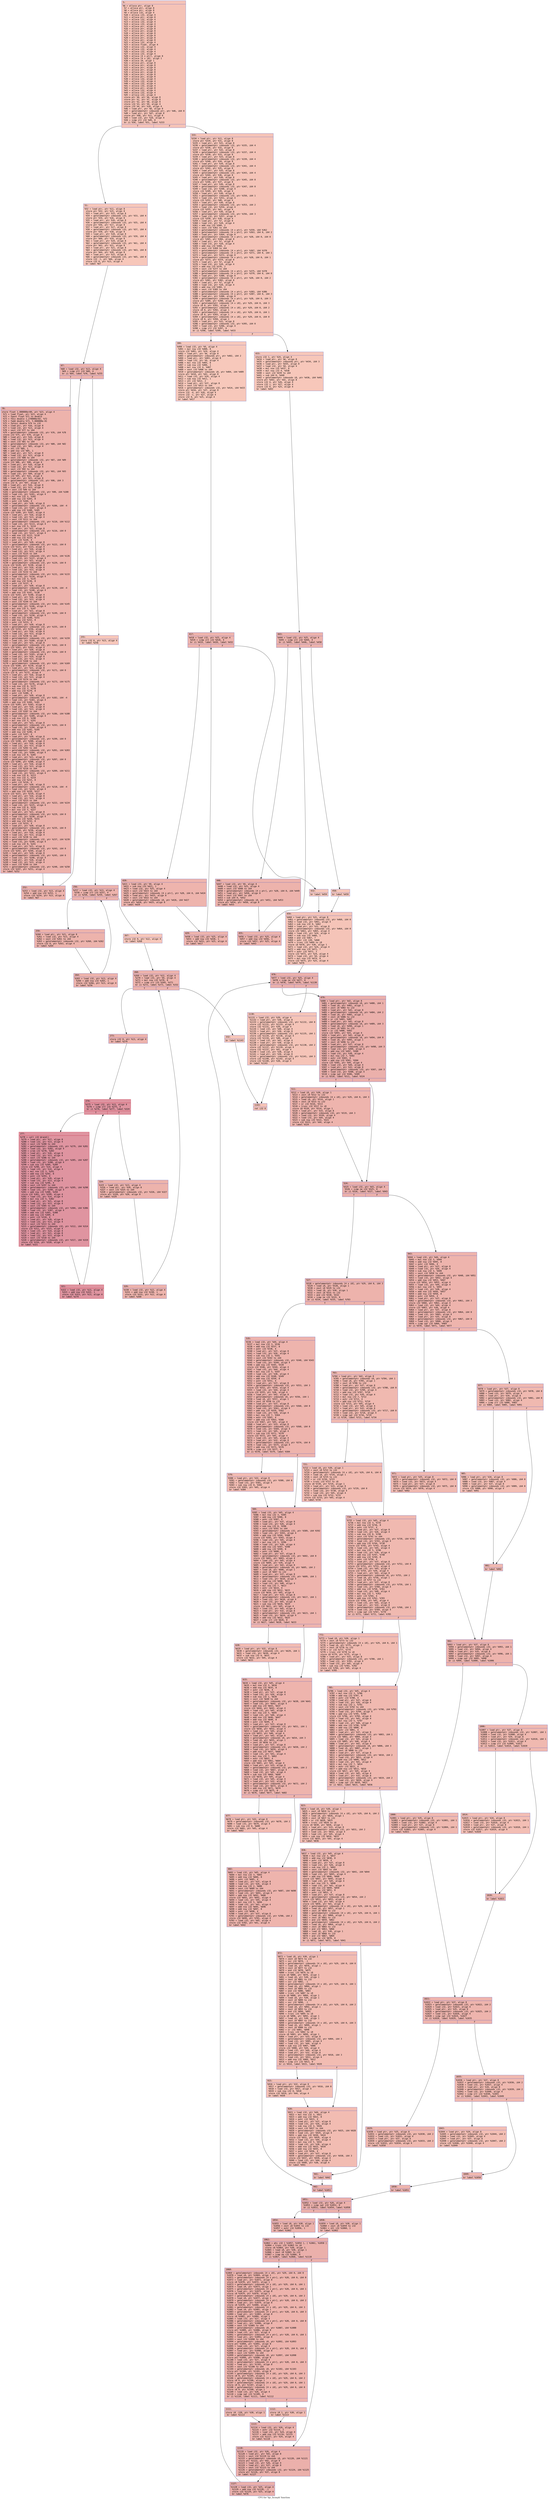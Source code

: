 digraph "CFG for 'bjc_fscmyk' function" {
	label="CFG for 'bjc_fscmyk' function";

	Node0x600001510730 [shape=record,color="#3d50c3ff", style=filled, fillcolor="#e8765c70" fontname="Courier",label="{5:\l|  %6 = alloca ptr, align 8\l  %7 = alloca ptr, align 8\l  %8 = alloca ptr, align 8\l  %9 = alloca i32, align 4\l  %10 = alloca i32, align 4\l  %11 = alloca ptr, align 8\l  %12 = alloca i32, align 4\l  %13 = alloca i32, align 4\l  %14 = alloca i32, align 4\l  %15 = alloca ptr, align 8\l  %16 = alloca ptr, align 8\l  %17 = alloca ptr, align 8\l  %18 = alloca ptr, align 8\l  %19 = alloca ptr, align 8\l  %20 = alloca ptr, align 8\l  %21 = alloca ptr, align 8\l  %22 = alloca i32, align 4\l  %23 = alloca float, align 4\l  %24 = alloca i32, align 4\l  %25 = alloca i32, align 4\l  %26 = alloca i32, align 4\l  %27 = alloca i32, align 4\l  %28 = alloca [4 x ptr], align 8\l  %29 = alloca [4 x i8], align 1\l  %30 = alloca i8, align 1\l  %31 = alloca ptr, align 8\l  %32 = alloca ptr, align 8\l  %33 = alloca ptr, align 8\l  %34 = alloca ptr, align 8\l  %35 = alloca ptr, align 8\l  %36 = alloca ptr, align 8\l  %37 = alloca ptr, align 8\l  %38 = alloca i32, align 4\l  %39 = alloca i32, align 4\l  %40 = alloca i32, align 4\l  %41 = alloca i32, align 4\l  %42 = alloca ptr, align 8\l  %43 = alloca i32, align 4\l  %44 = alloca i32, align 4\l  %45 = alloca i32, align 4\l  store ptr %0, ptr %6, align 8\l  store ptr %1, ptr %7, align 8\l  store ptr %2, ptr %8, align 8\l  store i32 %3, ptr %9, align 4\l  store i32 %4, ptr %10, align 4\l  %46 = load ptr, ptr %8, align 8\l  %47 = getelementptr inbounds ptr, ptr %46, i64 0\l  %48 = load ptr, ptr %47, align 8\l  store ptr %48, ptr %11, align 8\l  %49 = load i32, ptr %10, align 4\l  %50 = icmp slt i32 %49, 0\l  br i1 %50, label %51, label %333\l|{<s0>T|<s1>F}}"];
	Node0x600001510730:s0 -> Node0x600001510780[tooltip="5 -> 51\nProbability 37.50%" ];
	Node0x600001510730:s1 -> Node0x600001510cd0[tooltip="5 -> 333\nProbability 62.50%" ];
	Node0x600001510780 [shape=record,color="#3d50c3ff", style=filled, fillcolor="#ec7f6370" fontname="Courier",label="{51:\l|  %52 = load ptr, ptr %11, align 8\l  store ptr %52, ptr %15, align 8\l  %53 = load ptr, ptr %15, align 8\l  %54 = getelementptr inbounds i32, ptr %53, i64 4\l  store ptr %54, ptr %16, align 8\l  %55 = load ptr, ptr %16, align 8\l  %56 = getelementptr inbounds i32, ptr %55, i64 4\l  store ptr %56, ptr %17, align 8\l  %57 = load ptr, ptr %17, align 8\l  %58 = getelementptr inbounds i32, ptr %57, i64 4\l  store ptr %58, ptr %18, align 8\l  %59 = load ptr, ptr %18, align 8\l  %60 = getelementptr inbounds i32, ptr %59, i64 4\l  store ptr %60, ptr %19, align 8\l  %61 = load ptr, ptr %19, align 8\l  %62 = getelementptr inbounds i32, ptr %61, i64 4\l  store ptr %62, ptr %21, align 8\l  %63 = load ptr, ptr %21, align 8\l  %64 = getelementptr inbounds i32, ptr %63, i64 8\l  store ptr %64, ptr %20, align 8\l  %65 = load ptr, ptr %15, align 8\l  %66 = getelementptr inbounds i32, ptr %65, i64 0\l  store i32 -1, ptr %66, align 4\l  store i32 0, ptr %13, align 4\l  br label %67\l}"];
	Node0x600001510780 -> Node0x6000015107d0[tooltip="51 -> 67\nProbability 100.00%" ];
	Node0x6000015107d0 [shape=record,color="#3d50c3ff", style=filled, fillcolor="#d6524470" fontname="Courier",label="{67:\l|  %68 = load i32, ptr %13, align 4\l  %69 = icmp slt i32 %68, 4\l  br i1 %69, label %70, label %255\l|{<s0>T|<s1>F}}"];
	Node0x6000015107d0:s0 -> Node0x600001510820[tooltip="67 -> 70\nProbability 96.88%" ];
	Node0x6000015107d0:s1 -> Node0x6000015108c0[tooltip="67 -> 255\nProbability 3.12%" ];
	Node0x600001510820 [shape=record,color="#3d50c3ff", style=filled, fillcolor="#d6524470" fontname="Courier",label="{70:\l|  store float 1.000000e+00, ptr %23, align 4\l  %71 = load float, ptr %23, align 4\l  %72 = fpext float %71 to double\l  %73 = fdiv double 1.270000e+02, %72\l  %74 = fadd double %73, 5.000000e-01\l  %75 = fptosi double %74 to i32\l  %76 = load ptr, ptr %16, align 8\l  %77 = load i32, ptr %13, align 4\l  %78 = sext i32 %77 to i64\l  %79 = getelementptr inbounds i32, ptr %76, i64 %78\l  store i32 %75, ptr %79, align 4\l  %80 = load ptr, ptr %16, align 8\l  %81 = load i32, ptr %13, align 4\l  %82 = sext i32 %81 to i64\l  %83 = getelementptr inbounds i32, ptr %80, i64 %82\l  %84 = load i32, ptr %83, align 4\l  %85 = shl i32 %84, 1\l  %86 = add nsw i32 %85, 1\l  %87 = load ptr, ptr %17, align 8\l  %88 = load i32, ptr %13, align 4\l  %89 = sext i32 %88 to i64\l  %90 = getelementptr inbounds i32, ptr %87, i64 %89\l  store i32 %86, ptr %90, align 4\l  %91 = load ptr, ptr %16, align 8\l  %92 = load i32, ptr %13, align 4\l  %93 = sext i32 %92 to i64\l  %94 = getelementptr inbounds i32, ptr %91, i64 %93\l  %95 = load i32, ptr %94, align 4\l  store i32 %95, ptr %22, align 4\l  %96 = load ptr, ptr %21, align 8\l  %97 = getelementptr inbounds i32, ptr %96, i64 3\l  store i32 0, ptr %97, align 4\l  %98 = load ptr, ptr %16, align 8\l  %99 = load i32, ptr %13, align 4\l  %100 = sext i32 %99 to i64\l  %101 = getelementptr inbounds i32, ptr %98, i64 %100\l  %102 = load i32, ptr %101, align 4\l  %103 = mul nsw i32 3, %102\l  %104 = add nsw i32 %103, 8\l  %105 = ashr i32 %104, 4\l  %106 = load ptr, ptr %20, align 8\l  %107 = getelementptr inbounds i32, ptr %106, i64 -4\l  %108 = load i32, ptr %107, align 4\l  %109 = add nsw i32 %108, %105\l  store i32 %109, ptr %107, align 4\l  %110 = load ptr, ptr %16, align 8\l  %111 = load i32, ptr %13, align 4\l  %112 = sext i32 %111 to i64\l  %113 = getelementptr inbounds i32, ptr %110, i64 %112\l  %114 = load i32, ptr %113, align 4\l  %115 = mul nsw i32 5, %114\l  %116 = load ptr, ptr %21, align 8\l  %117 = getelementptr inbounds i32, ptr %116, i64 0\l  %118 = load i32, ptr %117, align 4\l  %119 = add nsw i32 %115, %118\l  %120 = add nsw i32 %119, 8\l  %121 = ashr i32 %120, 4\l  %122 = load ptr, ptr %20, align 8\l  %123 = getelementptr inbounds i32, ptr %122, i64 0\l  store i32 %121, ptr %123, align 4\l  %124 = load ptr, ptr %16, align 8\l  %125 = load i32, ptr %13, align 4\l  %126 = sext i32 %125 to i64\l  %127 = getelementptr inbounds i32, ptr %124, i64 %126\l  %128 = load i32, ptr %127, align 4\l  %129 = load ptr, ptr %21, align 8\l  %130 = getelementptr inbounds i32, ptr %129, i64 0\l  store i32 %128, ptr %130, align 4\l  %131 = load ptr, ptr %16, align 8\l  %132 = load i32, ptr %13, align 4\l  %133 = sext i32 %132 to i64\l  %134 = getelementptr inbounds i32, ptr %131, i64 %133\l  %135 = load i32, ptr %134, align 4\l  %136 = mul nsw i32 3, %135\l  %137 = add nsw i32 %136, 8\l  %138 = ashr i32 %137, 4\l  %139 = load ptr, ptr %20, align 8\l  %140 = getelementptr inbounds i32, ptr %139, i64 -4\l  %141 = load i32, ptr %140, align 4\l  %142 = add nsw i32 %141, %138\l  store i32 %142, ptr %140, align 4\l  %143 = load ptr, ptr %16, align 8\l  %144 = load i32, ptr %13, align 4\l  %145 = sext i32 %144 to i64\l  %146 = getelementptr inbounds i32, ptr %143, i64 %145\l  %147 = load i32, ptr %146, align 4\l  %148 = mul nsw i32 5, %147\l  %149 = load ptr, ptr %21, align 8\l  %150 = getelementptr inbounds i32, ptr %149, i64 0\l  %151 = load i32, ptr %150, align 4\l  %152 = add nsw i32 %148, %151\l  %153 = add nsw i32 %152, 8\l  %154 = ashr i32 %153, 4\l  %155 = load ptr, ptr %20, align 8\l  %156 = getelementptr inbounds i32, ptr %155, i64 0\l  store i32 %154, ptr %156, align 4\l  %157 = load ptr, ptr %16, align 8\l  %158 = load i32, ptr %13, align 4\l  %159 = sext i32 %158 to i64\l  %160 = getelementptr inbounds i32, ptr %157, i64 %159\l  %161 = load i32, ptr %160, align 4\l  %162 = load ptr, ptr %21, align 8\l  %163 = getelementptr inbounds i32, ptr %162, i64 0\l  store i32 %161, ptr %163, align 4\l  %164 = load ptr, ptr %20, align 8\l  %165 = getelementptr inbounds i32, ptr %164, i64 0\l  %166 = load i32, ptr %165, align 4\l  %167 = load ptr, ptr %19, align 8\l  %168 = load i32, ptr %13, align 4\l  %169 = sext i32 %168 to i64\l  %170 = getelementptr inbounds i32, ptr %167, i64 %169\l  store i32 %166, ptr %170, align 4\l  %171 = load ptr, ptr %21, align 8\l  %172 = getelementptr inbounds i32, ptr %171, i64 0\l  store i32 0, ptr %172, align 4\l  %173 = load ptr, ptr %16, align 8\l  %174 = load i32, ptr %13, align 4\l  %175 = sext i32 %174 to i64\l  %176 = getelementptr inbounds i32, ptr %173, i64 %175\l  %177 = load i32, ptr %176, align 4\l  %178 = sub nsw i32 0, %177\l  %179 = mul nsw i32 3, %178\l  %180 = add nsw i32 %179, 8\l  %181 = ashr i32 %180, 4\l  %182 = load ptr, ptr %20, align 8\l  %183 = getelementptr inbounds i32, ptr %182, i64 -4\l  %184 = load i32, ptr %183, align 4\l  %185 = add nsw i32 %184, %181\l  store i32 %185, ptr %183, align 4\l  %186 = load ptr, ptr %16, align 8\l  %187 = load i32, ptr %13, align 4\l  %188 = sext i32 %187 to i64\l  %189 = getelementptr inbounds i32, ptr %186, i64 %188\l  %190 = load i32, ptr %189, align 4\l  %191 = sub nsw i32 0, %190\l  %192 = mul nsw i32 5, %191\l  %193 = load ptr, ptr %21, align 8\l  %194 = getelementptr inbounds i32, ptr %193, i64 0\l  %195 = load i32, ptr %194, align 4\l  %196 = add nsw i32 %192, %195\l  %197 = add nsw i32 %196, 8\l  %198 = ashr i32 %197, 4\l  %199 = load ptr, ptr %20, align 8\l  %200 = getelementptr inbounds i32, ptr %199, i64 0\l  store i32 %198, ptr %200, align 4\l  %201 = load ptr, ptr %16, align 8\l  %202 = load i32, ptr %13, align 4\l  %203 = sext i32 %202 to i64\l  %204 = getelementptr inbounds i32, ptr %201, i64 %203\l  %205 = load i32, ptr %204, align 4\l  %206 = sub nsw i32 0, %205\l  %207 = load ptr, ptr %21, align 8\l  %208 = getelementptr inbounds i32, ptr %207, i64 0\l  store i32 %206, ptr %208, align 4\l  %209 = load ptr, ptr %16, align 8\l  %210 = load i32, ptr %13, align 4\l  %211 = sext i32 %210 to i64\l  %212 = getelementptr inbounds i32, ptr %209, i64 %211\l  %213 = load i32, ptr %212, align 4\l  %214 = sub nsw i32 0, %213\l  %215 = mul nsw i32 3, %214\l  %216 = add nsw i32 %215, 8\l  %217 = ashr i32 %216, 4\l  %218 = load ptr, ptr %20, align 8\l  %219 = getelementptr inbounds i32, ptr %218, i64 -4\l  %220 = load i32, ptr %219, align 4\l  %221 = add nsw i32 %220, %217\l  store i32 %221, ptr %219, align 4\l  %222 = load ptr, ptr %16, align 8\l  %223 = load i32, ptr %13, align 4\l  %224 = sext i32 %223 to i64\l  %225 = getelementptr inbounds i32, ptr %222, i64 %224\l  %226 = load i32, ptr %225, align 4\l  %227 = sub nsw i32 0, %226\l  %228 = mul nsw i32 5, %227\l  %229 = load ptr, ptr %21, align 8\l  %230 = getelementptr inbounds i32, ptr %229, i64 0\l  %231 = load i32, ptr %230, align 4\l  %232 = add nsw i32 %228, %231\l  %233 = add nsw i32 %232, 8\l  %234 = ashr i32 %233, 4\l  %235 = load ptr, ptr %20, align 8\l  %236 = getelementptr inbounds i32, ptr %235, i64 0\l  store i32 %234, ptr %236, align 4\l  %237 = load ptr, ptr %16, align 8\l  %238 = load i32, ptr %13, align 4\l  %239 = sext i32 %238 to i64\l  %240 = getelementptr inbounds i32, ptr %237, i64 %239\l  %241 = load i32, ptr %240, align 4\l  %242 = sub nsw i32 0, %241\l  %243 = load ptr, ptr %21, align 8\l  %244 = getelementptr inbounds i32, ptr %243, i64 0\l  store i32 %242, ptr %244, align 4\l  %245 = load ptr, ptr %20, align 8\l  %246 = getelementptr inbounds i32, ptr %245, i64 0\l  %247 = load i32, ptr %246, align 4\l  %248 = load ptr, ptr %18, align 8\l  %249 = load i32, ptr %13, align 4\l  %250 = sext i32 %249 to i64\l  %251 = getelementptr inbounds i32, ptr %248, i64 %250\l  store i32 %247, ptr %251, align 4\l  br label %252\l}"];
	Node0x600001510820 -> Node0x600001510870[tooltip="70 -> 252\nProbability 100.00%" ];
	Node0x600001510870 [shape=record,color="#3d50c3ff", style=filled, fillcolor="#d6524470" fontname="Courier",label="{252:\l|  %253 = load i32, ptr %13, align 4\l  %254 = add nsw i32 %253, 1\l  store i32 %254, ptr %13, align 4\l  br label %67\l}"];
	Node0x600001510870 -> Node0x6000015107d0[tooltip="252 -> 67\nProbability 100.00%" ];
	Node0x6000015108c0 [shape=record,color="#3d50c3ff", style=filled, fillcolor="#ec7f6370" fontname="Courier",label="{255:\l|  store i32 0, ptr %13, align 4\l  br label %256\l}"];
	Node0x6000015108c0 -> Node0x600001510910[tooltip="255 -> 256\nProbability 100.00%" ];
	Node0x600001510910 [shape=record,color="#3d50c3ff", style=filled, fillcolor="#d6524470" fontname="Courier",label="{256:\l|  %257 = load i32, ptr %13, align 4\l  %258 = icmp slt i32 %257, 4\l  br i1 %258, label %259, label %267\l|{<s0>T|<s1>F}}"];
	Node0x600001510910:s0 -> Node0x600001510960[tooltip="256 -> 259\nProbability 96.88%" ];
	Node0x600001510910:s1 -> Node0x600001510a00[tooltip="256 -> 267\nProbability 3.12%" ];
	Node0x600001510960 [shape=record,color="#3d50c3ff", style=filled, fillcolor="#d6524470" fontname="Courier",label="{259:\l|  %260 = load ptr, ptr %21, align 8\l  %261 = load i32, ptr %13, align 4\l  %262 = sext i32 %261 to i64\l  %263 = getelementptr inbounds i32, ptr %260, i64 %262\l  store i32 0, ptr %263, align 4\l  br label %264\l}"];
	Node0x600001510960 -> Node0x6000015109b0[tooltip="259 -> 264\nProbability 100.00%" ];
	Node0x6000015109b0 [shape=record,color="#3d50c3ff", style=filled, fillcolor="#d6524470" fontname="Courier",label="{264:\l|  %265 = load i32, ptr %13, align 4\l  %266 = add nsw i32 %265, 1\l  store i32 %266, ptr %13, align 4\l  br label %256\l}"];
	Node0x6000015109b0 -> Node0x600001510910[tooltip="264 -> 256\nProbability 100.00%" ];
	Node0x600001510a00 [shape=record,color="#3d50c3ff", style=filled, fillcolor="#ec7f6370" fontname="Courier",label="{267:\l|  store i32 0, ptr %12, align 4\l  br label %268\l}"];
	Node0x600001510a00 -> Node0x600001510a50[tooltip="267 -> 268\nProbability 100.00%" ];
	Node0x600001510a50 [shape=record,color="#3d50c3ff", style=filled, fillcolor="#d6524470" fontname="Courier",label="{268:\l|  %269 = load i32, ptr %12, align 4\l  %270 = load i32, ptr %9, align 4\l  %271 = mul nsw i32 %270, 8\l  %272 = icmp slt i32 %269, %271\l  br i1 %272, label %273, label %332\l|{<s0>T|<s1>F}}"];
	Node0x600001510a50:s0 -> Node0x600001510aa0[tooltip="268 -> 273\nProbability 96.88%" ];
	Node0x600001510a50:s1 -> Node0x600001510c80[tooltip="268 -> 332\nProbability 3.12%" ];
	Node0x600001510aa0 [shape=record,color="#3d50c3ff", style=filled, fillcolor="#d6524470" fontname="Courier",label="{273:\l|  store i32 0, ptr %13, align 4\l  br label %274\l}"];
	Node0x600001510aa0 -> Node0x600001510af0[tooltip="273 -> 274\nProbability 100.00%" ];
	Node0x600001510af0 [shape=record,color="#b70d28ff", style=filled, fillcolor="#b70d2870" fontname="Courier",label="{274:\l|  %275 = load i32, ptr %13, align 4\l  %276 = icmp slt i32 %275, 4\l  br i1 %276, label %277, label %324\l|{<s0>T|<s1>F}}"];
	Node0x600001510af0:s0 -> Node0x600001510b40[tooltip="274 -> 277\nProbability 96.88%" ];
	Node0x600001510af0:s1 -> Node0x600001510be0[tooltip="274 -> 324\nProbability 3.12%" ];
	Node0x600001510b40 [shape=record,color="#b70d28ff", style=filled, fillcolor="#b70d2870" fontname="Courier",label="{277:\l|  %278 = call i32 @rand()\l  %279 = load ptr, ptr %17, align 8\l  %280 = load i32, ptr %13, align 4\l  %281 = sext i32 %280 to i64\l  %282 = getelementptr inbounds i32, ptr %279, i64 %281\l  %283 = load i32, ptr %282, align 4\l  %284 = srem i32 %278, %283\l  %285 = load ptr, ptr %16, align 8\l  %286 = load i32, ptr %13, align 4\l  %287 = sext i32 %286 to i64\l  %288 = getelementptr inbounds i32, ptr %285, i64 %287\l  %289 = load i32, ptr %288, align 4\l  %290 = sub nsw i32 %284, %289\l  store i32 %290, ptr %14, align 4\l  %291 = load i32, ptr %14, align 4\l  %292 = mul nsw i32 3, %291\l  %293 = add nsw i32 %292, 8\l  %294 = ashr i32 %293, 4\l  %295 = load ptr, ptr %20, align 8\l  %296 = load i32, ptr %13, align 4\l  %297 = sub nsw i32 %296, 4\l  %298 = sext i32 %297 to i64\l  %299 = getelementptr inbounds i32, ptr %295, i64 %298\l  %300 = load i32, ptr %299, align 4\l  %301 = add nsw i32 %300, %294\l  store i32 %301, ptr %299, align 4\l  %302 = load i32, ptr %14, align 4\l  %303 = mul nsw i32 5, %302\l  %304 = load ptr, ptr %21, align 8\l  %305 = load i32, ptr %13, align 4\l  %306 = sext i32 %305 to i64\l  %307 = getelementptr inbounds i32, ptr %304, i64 %306\l  %308 = load i32, ptr %307, align 4\l  %309 = add nsw i32 %303, %308\l  %310 = add nsw i32 %309, 8\l  %311 = ashr i32 %310, 4\l  %312 = load ptr, ptr %20, align 8\l  %313 = load i32, ptr %13, align 4\l  %314 = sext i32 %313 to i64\l  %315 = getelementptr inbounds i32, ptr %312, i64 %314\l  store i32 %311, ptr %315, align 4\l  %316 = load i32, ptr %14, align 4\l  %317 = load ptr, ptr %21, align 8\l  %318 = load i32, ptr %13, align 4\l  %319 = sext i32 %318 to i64\l  %320 = getelementptr inbounds i32, ptr %317, i64 %319\l  store i32 %316, ptr %320, align 4\l  br label %321\l}"];
	Node0x600001510b40 -> Node0x600001510b90[tooltip="277 -> 321\nProbability 100.00%" ];
	Node0x600001510b90 [shape=record,color="#b70d28ff", style=filled, fillcolor="#b70d2870" fontname="Courier",label="{321:\l|  %322 = load i32, ptr %13, align 4\l  %323 = add nsw i32 %322, 1\l  store i32 %323, ptr %13, align 4\l  br label %274\l}"];
	Node0x600001510b90 -> Node0x600001510af0[tooltip="321 -> 274\nProbability 100.00%" ];
	Node0x600001510be0 [shape=record,color="#3d50c3ff", style=filled, fillcolor="#d6524470" fontname="Courier",label="{324:\l|  %325 = load i32, ptr %13, align 4\l  %326 = load ptr, ptr %20, align 8\l  %327 = sext i32 %325 to i64\l  %328 = getelementptr inbounds i32, ptr %326, i64 %327\l  store ptr %328, ptr %20, align 8\l  br label %329\l}"];
	Node0x600001510be0 -> Node0x600001510c30[tooltip="324 -> 329\nProbability 100.00%" ];
	Node0x600001510c30 [shape=record,color="#3d50c3ff", style=filled, fillcolor="#d6524470" fontname="Courier",label="{329:\l|  %330 = load i32, ptr %12, align 4\l  %331 = add nsw i32 %330, 1\l  store i32 %331, ptr %12, align 4\l  br label %268\l}"];
	Node0x600001510c30 -> Node0x600001510a50[tooltip="329 -> 268\nProbability 100.00%" ];
	Node0x600001510c80 [shape=record,color="#3d50c3ff", style=filled, fillcolor="#ec7f6370" fontname="Courier",label="{332:\l|  br label %1143\l}"];
	Node0x600001510c80 -> Node0x600001512080[tooltip="332 -> 1143\nProbability 100.00%" ];
	Node0x600001510cd0 [shape=record,color="#3d50c3ff", style=filled, fillcolor="#e97a5f70" fontname="Courier",label="{333:\l|  %334 = load ptr, ptr %11, align 8\l  store ptr %334, ptr %31, align 8\l  %335 = load ptr, ptr %31, align 8\l  %336 = getelementptr inbounds i32, ptr %335, i64 4\l  store ptr %336, ptr %32, align 8\l  %337 = load ptr, ptr %32, align 8\l  %338 = getelementptr inbounds i32, ptr %337, i64 4\l  store ptr %338, ptr %33, align 8\l  %339 = load ptr, ptr %33, align 8\l  %340 = getelementptr inbounds i32, ptr %339, i64 4\l  store ptr %340, ptr %34, align 8\l  %341 = load ptr, ptr %34, align 8\l  %342 = getelementptr inbounds i32, ptr %341, i64 4\l  store ptr %342, ptr %35, align 8\l  %343 = load ptr, ptr %35, align 8\l  %344 = getelementptr inbounds i32, ptr %343, i64 4\l  store ptr %344, ptr %36, align 8\l  %345 = load ptr, ptr %36, align 8\l  %346 = getelementptr inbounds i32, ptr %345, i64 8\l  store ptr %346, ptr %37, align 8\l  %347 = load ptr, ptr %36, align 8\l  %348 = getelementptr inbounds i32, ptr %347, i64 0\l  %349 = load i32, ptr %348, align 4\l  store i32 %349, ptr %39, align 4\l  %350 = load ptr, ptr %36, align 8\l  %351 = getelementptr inbounds i32, ptr %350, i64 1\l  %352 = load i32, ptr %351, align 4\l  store i32 %352, ptr %40, align 4\l  %353 = load ptr, ptr %36, align 8\l  %354 = getelementptr inbounds i32, ptr %353, i64 2\l  %355 = load i32, ptr %354, align 4\l  store i32 %355, ptr %41, align 4\l  %356 = load ptr, ptr %36, align 8\l  %357 = getelementptr inbounds i32, ptr %356, i64 3\l  %358 = load i32, ptr %357, align 4\l  store i32 %358, ptr %38, align 4\l  %359 = load ptr, ptr %7, align 8\l  %360 = load i32, ptr %10, align 4\l  %361 = add nsw i32 %360, 2\l  %362 = sext i32 %361 to i64\l  %363 = getelementptr inbounds [4 x ptr], ptr %359, i64 %362\l  %364 = getelementptr inbounds [4 x ptr], ptr %363, i64 0, i64 2\l  %365 = load ptr, ptr %364, align 8\l  %366 = getelementptr inbounds [4 x ptr], ptr %28, i64 0, i64 0\l  store ptr %365, ptr %366, align 8\l  %367 = load ptr, ptr %7, align 8\l  %368 = load i32, ptr %10, align 4\l  %369 = add nsw i32 %368, 2\l  %370 = sext i32 %369 to i64\l  %371 = getelementptr inbounds [4 x ptr], ptr %367, i64 %370\l  %372 = getelementptr inbounds [4 x ptr], ptr %371, i64 0, i64 1\l  %373 = load ptr, ptr %372, align 8\l  %374 = getelementptr inbounds [4 x ptr], ptr %28, i64 0, i64 1\l  store ptr %373, ptr %374, align 8\l  %375 = load ptr, ptr %7, align 8\l  %376 = load i32, ptr %10, align 4\l  %377 = add nsw i32 %376, 2\l  %378 = sext i32 %377 to i64\l  %379 = getelementptr inbounds [4 x ptr], ptr %375, i64 %378\l  %380 = getelementptr inbounds [4 x ptr], ptr %379, i64 0, i64 0\l  %381 = load ptr, ptr %380, align 8\l  %382 = getelementptr inbounds [4 x ptr], ptr %28, i64 0, i64 2\l  store ptr %381, ptr %382, align 8\l  %383 = load ptr, ptr %7, align 8\l  %384 = load i32, ptr %10, align 4\l  %385 = add nsw i32 %384, 2\l  %386 = sext i32 %385 to i64\l  %387 = getelementptr inbounds [4 x ptr], ptr %383, i64 %386\l  %388 = getelementptr inbounds [4 x ptr], ptr %387, i64 0, i64 3\l  %389 = load ptr, ptr %388, align 8\l  %390 = getelementptr inbounds [4 x ptr], ptr %28, i64 0, i64 3\l  store ptr %389, ptr %390, align 8\l  %391 = getelementptr inbounds [4 x i8], ptr %29, i64 0, i64 3\l  store i8 0, ptr %391, align 1\l  %392 = getelementptr inbounds [4 x i8], ptr %29, i64 0, i64 2\l  store i8 0, ptr %392, align 1\l  %393 = getelementptr inbounds [4 x i8], ptr %29, i64 0, i64 1\l  store i8 0, ptr %393, align 1\l  %394 = getelementptr inbounds [4 x i8], ptr %29, i64 0, i64 0\l  store i8 0, ptr %394, align 1\l  %395 = load ptr, ptr %31, align 8\l  %396 = getelementptr inbounds i32, ptr %395, i64 0\l  %397 = load i32, ptr %396, align 4\l  %398 = icmp slt i32 %397, 0\l  br i1 %398, label %399, label %433\l|{<s0>T|<s1>F}}"];
	Node0x600001510cd0:s0 -> Node0x600001510d20[tooltip="333 -> 399\nProbability 37.50%" ];
	Node0x600001510cd0:s1 -> Node0x600001510eb0[tooltip="333 -> 433\nProbability 62.50%" ];
	Node0x600001510d20 [shape=record,color="#3d50c3ff", style=filled, fillcolor="#ed836670" fontname="Courier",label="{399:\l|  %400 = load i32, ptr %9, align 4\l  %401 = mul nsw i32 %400, 8\l  store i32 %401, ptr %24, align 4\l  %402 = load ptr, ptr %6, align 8\l  %403 = getelementptr inbounds ptr, ptr %402, i64 2\l  %404 = load ptr, ptr %403, align 8\l  %405 = load i32, ptr %9, align 4\l  %406 = mul nsw i32 %405, 8\l  %407 = sub nsw i32 %406, 1\l  %408 = mul nsw i32 4, %407\l  %409 = sext i32 %408 to i64\l  %410 = getelementptr inbounds i8, ptr %404, i64 %409\l  store ptr %410, ptr %42, align 8\l  %411 = load i32, ptr %24, align 4\l  %412 = sub nsw i32 %411, 1\l  %413 = shl i32 %412, 2\l  %414 = load ptr, ptr %37, align 8\l  %415 = sext i32 %413 to i64\l  %416 = getelementptr inbounds i32, ptr %414, i64 %415\l  store ptr %416, ptr %37, align 8\l  store i32 -4, ptr %26, align 4\l  store i32 -1, ptr %27, align 4\l  store i32 0, ptr %25, align 4\l  br label %417\l}"];
	Node0x600001510d20 -> Node0x600001510d70[tooltip="399 -> 417\nProbability 100.00%" ];
	Node0x600001510d70 [shape=record,color="#3d50c3ff", style=filled, fillcolor="#d8564670" fontname="Courier",label="{417:\l|  %418 = load i32, ptr %25, align 4\l  %419 = icmp slt i32 %418, 4\l  br i1 %419, label %420, label %432\l|{<s0>T|<s1>F}}"];
	Node0x600001510d70:s0 -> Node0x600001510dc0[tooltip="417 -> 420\nProbability 96.88%" ];
	Node0x600001510d70:s1 -> Node0x600001510e60[tooltip="417 -> 432\nProbability 3.12%" ];
	Node0x600001510dc0 [shape=record,color="#3d50c3ff", style=filled, fillcolor="#d8564670" fontname="Courier",label="{420:\l|  %421 = load i32, ptr %9, align 4\l  %422 = sub nsw i32 %421, 1\l  %423 = load i32, ptr %25, align 4\l  %424 = sext i32 %423 to i64\l  %425 = getelementptr inbounds [4 x ptr], ptr %28, i64 0, i64 %424\l  %426 = load ptr, ptr %425, align 8\l  %427 = sext i32 %422 to i64\l  %428 = getelementptr inbounds i8, ptr %426, i64 %427\l  store ptr %428, ptr %425, align 8\l  br label %429\l}"];
	Node0x600001510dc0 -> Node0x600001510e10[tooltip="420 -> 429\nProbability 100.00%" ];
	Node0x600001510e10 [shape=record,color="#3d50c3ff", style=filled, fillcolor="#d8564670" fontname="Courier",label="{429:\l|  %430 = load i32, ptr %25, align 4\l  %431 = add nsw i32 %430, 1\l  store i32 %431, ptr %25, align 4\l  br label %417\l}"];
	Node0x600001510e10 -> Node0x600001510d70[tooltip="429 -> 417\nProbability 100.00%" ];
	Node0x600001510e60 [shape=record,color="#3d50c3ff", style=filled, fillcolor="#ed836670" fontname="Courier",label="{432:\l|  br label %459\l}"];
	Node0x600001510e60 -> Node0x600001511040[tooltip="432 -> 459\nProbability 100.00%" ];
	Node0x600001510eb0 [shape=record,color="#3d50c3ff", style=filled, fillcolor="#ec7f6370" fontname="Courier",label="{433:\l|  store i32 1, ptr %24, align 4\l  %434 = load ptr, ptr %6, align 8\l  %435 = getelementptr inbounds ptr, ptr %434, i64 3\l  %436 = load ptr, ptr %435, align 8\l  %437 = load i32, ptr %9, align 4\l  %438 = mul nsw i32 %437, 8\l  %439 = mul nsw i32 4, %438\l  %440 = sext i32 %439 to i64\l  %441 = sub i64 0, %440\l  %442 = getelementptr inbounds i8, ptr %436, i64 %441\l  store ptr %442, ptr %42, align 8\l  store i32 4, ptr %26, align 4\l  store i32 1, ptr %27, align 4\l  store i32 0, ptr %25, align 4\l  br label %443\l}"];
	Node0x600001510eb0 -> Node0x600001510f00[tooltip="433 -> 443\nProbability 100.00%" ];
	Node0x600001510f00 [shape=record,color="#3d50c3ff", style=filled, fillcolor="#d6524470" fontname="Courier",label="{443:\l|  %444 = load i32, ptr %25, align 4\l  %445 = icmp slt i32 %444, 4\l  br i1 %445, label %446, label %458\l|{<s0>T|<s1>F}}"];
	Node0x600001510f00:s0 -> Node0x600001510f50[tooltip="443 -> 446\nProbability 96.88%" ];
	Node0x600001510f00:s1 -> Node0x600001510ff0[tooltip="443 -> 458\nProbability 3.12%" ];
	Node0x600001510f50 [shape=record,color="#3d50c3ff", style=filled, fillcolor="#d6524470" fontname="Courier",label="{446:\l|  %447 = load i32, ptr %9, align 4\l  %448 = load i32, ptr %25, align 4\l  %449 = sext i32 %448 to i64\l  %450 = getelementptr inbounds [4 x ptr], ptr %28, i64 0, i64 %449\l  %451 = load ptr, ptr %450, align 8\l  %452 = sext i32 %447 to i64\l  %453 = sub i64 0, %452\l  %454 = getelementptr inbounds i8, ptr %451, i64 %453\l  store ptr %454, ptr %450, align 8\l  br label %455\l}"];
	Node0x600001510f50 -> Node0x600001510fa0[tooltip="446 -> 455\nProbability 100.00%" ];
	Node0x600001510fa0 [shape=record,color="#3d50c3ff", style=filled, fillcolor="#d6524470" fontname="Courier",label="{455:\l|  %456 = load i32, ptr %25, align 4\l  %457 = add nsw i32 %456, 1\l  store i32 %457, ptr %25, align 4\l  br label %443\l}"];
	Node0x600001510fa0 -> Node0x600001510f00[tooltip="455 -> 443\nProbability 100.00%" ];
	Node0x600001510ff0 [shape=record,color="#3d50c3ff", style=filled, fillcolor="#ec7f6370" fontname="Courier",label="{458:\l|  br label %459\l}"];
	Node0x600001510ff0 -> Node0x600001511040[tooltip="458 -> 459\nProbability 100.00%" ];
	Node0x600001511040 [shape=record,color="#3d50c3ff", style=filled, fillcolor="#e97a5f70" fontname="Courier",label="{459:\l|  %460 = load ptr, ptr %31, align 8\l  %461 = getelementptr inbounds i32, ptr %460, i64 0\l  %462 = load i32, ptr %461, align 4\l  %463 = sub nsw i32 0, %462\l  %464 = load ptr, ptr %31, align 8\l  %465 = getelementptr inbounds i32, ptr %464, i64 0\l  store i32 %463, ptr %465, align 4\l  %466 = load i32, ptr %24, align 4\l  %467 = sub nsw i32 %466, 1\l  %468 = and i32 %467, 7\l  %469 = ashr i32 128, %468\l  %470 = trunc i32 %469 to i8\l  store i8 %470, ptr %30, align 1\l  %471 = load i32, ptr %24, align 4\l  %472 = add nsw i32 %471, 7\l  %473 = ashr i32 %472, 3\l  store i32 %473, ptr %24, align 4\l  %474 = load i32, ptr %9, align 4\l  %475 = mul nsw i32 %474, 8\l  store i32 %475, ptr %25, align 4\l  br label %476\l}"];
	Node0x600001511040 -> Node0x600001511090[tooltip="459 -> 476\nProbability 100.00%" ];
	Node0x600001511090 [shape=record,color="#3d50c3ff", style=filled, fillcolor="#d24b4070" fontname="Courier",label="{476:\l|  %477 = load i32, ptr %25, align 4\l  %478 = icmp ne i32 %477, 0\l  br i1 %478, label %479, label %1130\l|{<s0>T|<s1>F}}"];
	Node0x600001511090:s0 -> Node0x6000015110e0[tooltip="476 -> 479\nProbability 96.88%" ];
	Node0x600001511090:s1 -> Node0x600001512030[tooltip="476 -> 1130\nProbability 3.12%" ];
	Node0x6000015110e0 [shape=record,color="#3d50c3ff", style=filled, fillcolor="#d24b4070" fontname="Courier",label="{479:\l|  %480 = load ptr, ptr %42, align 8\l  %481 = getelementptr inbounds i8, ptr %480, i64 1\l  %482 = load i8, ptr %481, align 1\l  %483 = zext i8 %482 to i32\l  %484 = load ptr, ptr %42, align 8\l  %485 = getelementptr inbounds i8, ptr %484, i64 2\l  %486 = load i8, ptr %485, align 1\l  %487 = zext i8 %486 to i32\l  %488 = or i32 %483, %487\l  %489 = load ptr, ptr %42, align 8\l  %490 = getelementptr inbounds i8, ptr %489, i64 3\l  %491 = load i8, ptr %490, align 1\l  %492 = zext i8 %491 to i32\l  %493 = or i32 %488, %492\l  store i32 %493, ptr %43, align 4\l  %494 = load ptr, ptr %42, align 8\l  %495 = getelementptr inbounds i8, ptr %494, i64 0\l  %496 = load i8, ptr %495, align 1\l  %497 = zext i8 %496 to i32\l  %498 = load ptr, ptr %37, align 8\l  %499 = getelementptr inbounds i32, ptr %498, i64 3\l  %500 = load i32, ptr %499, align 4\l  %501 = add nsw i32 %497, %500\l  %502 = load i32, ptr %38, align 4\l  %503 = mul nsw i32 7, %502\l  %504 = ashr i32 %503, 4\l  %505 = add nsw i32 %501, %504\l  store i32 %505, ptr %44, align 4\l  %506 = load i32, ptr %44, align 4\l  %507 = load ptr, ptr %32, align 8\l  %508 = getelementptr inbounds i32, ptr %507, i64 3\l  %509 = load i32, ptr %508, align 4\l  %510 = icmp sgt i32 %506, %509\l  br i1 %510, label %511, label %524\l|{<s0>T|<s1>F}}"];
	Node0x6000015110e0:s0 -> Node0x600001511130[tooltip="479 -> 511\nProbability 50.00%" ];
	Node0x6000015110e0:s1 -> Node0x600001511180[tooltip="479 -> 524\nProbability 50.00%" ];
	Node0x600001511130 [shape=record,color="#3d50c3ff", style=filled, fillcolor="#d8564670" fontname="Courier",label="{511:\l|  %512 = load i8, ptr %30, align 1\l  %513 = zext i8 %512 to i32\l  %514 = getelementptr inbounds [4 x i8], ptr %29, i64 0, i64 3\l  %515 = load i8, ptr %514, align 1\l  %516 = zext i8 %515 to i32\l  %517 = or i32 %516, %513\l  %518 = trunc i32 %517 to i8\l  store i8 %518, ptr %514, align 1\l  %519 = load ptr, ptr %33, align 8\l  %520 = getelementptr inbounds i32, ptr %519, i64 3\l  %521 = load i32, ptr %520, align 4\l  %522 = load i32, ptr %44, align 4\l  %523 = sub nsw i32 %522, %521\l  store i32 %523, ptr %44, align 4\l  br label %524\l}"];
	Node0x600001511130 -> Node0x600001511180[tooltip="511 -> 524\nProbability 100.00%" ];
	Node0x600001511180 [shape=record,color="#3d50c3ff", style=filled, fillcolor="#d24b4070" fontname="Courier",label="{524:\l|  %525 = load i32, ptr %43, align 4\l  %526 = icmp ne i32 %525, 0\l  br i1 %526, label %527, label %943\l|{<s0>T|<s1>F}}"];
	Node0x600001511180:s0 -> Node0x6000015111d0[tooltip="524 -> 527\nProbability 62.50%" ];
	Node0x600001511180:s1 -> Node0x600001511810[tooltip="524 -> 943\nProbability 37.50%" ];
	Node0x6000015111d0 [shape=record,color="#3d50c3ff", style=filled, fillcolor="#d6524470" fontname="Courier",label="{527:\l|  %528 = getelementptr inbounds [4 x i8], ptr %29, i64 0, i64 3\l  %529 = load i8, ptr %528, align 1\l  %530 = zext i8 %529 to i32\l  %531 = load i8, ptr %30, align 1\l  %532 = zext i8 %531 to i32\l  %533 = and i32 %530, %532\l  %534 = icmp ne i32 %533, 0\l  br i1 %534, label %535, label %703\l|{<s0>T|<s1>F}}"];
	Node0x6000015111d0:s0 -> Node0x600001511220[tooltip="527 -> 535\nProbability 62.50%" ];
	Node0x6000015111d0:s1 -> Node0x600001511450[tooltip="527 -> 703\nProbability 37.50%" ];
	Node0x600001511220 [shape=record,color="#3d50c3ff", style=filled, fillcolor="#d8564670" fontname="Courier",label="{535:\l|  %536 = load i32, ptr %44, align 4\l  %537 = mul nsw i32 3, %536\l  %538 = add nsw i32 %537, 8\l  %539 = ashr i32 %538, 4\l  %540 = load ptr, ptr %37, align 8\l  %541 = load i32, ptr %26, align 4\l  %542 = sub nsw i32 3, %541\l  %543 = sext i32 %542 to i64\l  %544 = getelementptr inbounds i32, ptr %540, i64 %543\l  %545 = load i32, ptr %544, align 4\l  %546 = add nsw i32 %545, %539\l  store i32 %546, ptr %544, align 4\l  %547 = load i32, ptr %44, align 4\l  %548 = mul nsw i32 5, %547\l  %549 = load i32, ptr %38, align 4\l  %550 = add nsw i32 %548, %549\l  %551 = add nsw i32 %550, 8\l  %552 = ashr i32 %551, 4\l  %553 = load ptr, ptr %37, align 8\l  %554 = getelementptr inbounds i32, ptr %553, i64 3\l  store i32 %552, ptr %554, align 4\l  %555 = load i32, ptr %44, align 4\l  store i32 %555, ptr %38, align 4\l  %556 = load ptr, ptr %42, align 8\l  %557 = getelementptr inbounds i8, ptr %556, i64 1\l  %558 = load i8, ptr %557, align 1\l  %559 = zext i8 %558 to i32\l  %560 = load ptr, ptr %37, align 8\l  %561 = getelementptr inbounds i32, ptr %560, i64 0\l  %562 = load i32, ptr %561, align 4\l  %563 = add nsw i32 %559, %562\l  %564 = load i32, ptr %39, align 4\l  %565 = mul nsw i32 7, %564\l  %566 = ashr i32 %565, 4\l  %567 = add nsw i32 %563, %566\l  store i32 %567, ptr %45, align 4\l  %568 = load ptr, ptr %33, align 8\l  %569 = getelementptr inbounds i32, ptr %568, i64 0\l  %570 = load i32, ptr %569, align 4\l  %571 = load i32, ptr %45, align 4\l  %572 = sub nsw i32 %571, %570\l  store i32 %572, ptr %45, align 4\l  %573 = load i32, ptr %45, align 4\l  %574 = load ptr, ptr %32, align 8\l  %575 = getelementptr inbounds i32, ptr %574, i64 0\l  %576 = load i32, ptr %575, align 4\l  %577 = add nsw i32 %573, %576\l  %578 = icmp slt i32 %577, 0\l  br i1 %578, label %579, label %584\l|{<s0>T|<s1>F}}"];
	Node0x600001511220:s0 -> Node0x600001511270[tooltip="535 -> 579\nProbability 37.50%" ];
	Node0x600001511220:s1 -> Node0x6000015112c0[tooltip="535 -> 584\nProbability 62.50%" ];
	Node0x600001511270 [shape=record,color="#3d50c3ff", style=filled, fillcolor="#e1675170" fontname="Courier",label="{579:\l|  %580 = load ptr, ptr %32, align 8\l  %581 = getelementptr inbounds i32, ptr %580, i64 0\l  %582 = load i32, ptr %581, align 4\l  %583 = sub nsw i32 0, %582\l  store i32 %583, ptr %45, align 4\l  br label %584\l}"];
	Node0x600001511270 -> Node0x6000015112c0[tooltip="579 -> 584\nProbability 100.00%" ];
	Node0x6000015112c0 [shape=record,color="#3d50c3ff", style=filled, fillcolor="#d8564670" fontname="Courier",label="{584:\l|  %585 = load i32, ptr %45, align 4\l  %586 = mul nsw i32 3, %585\l  %587 = add nsw i32 %586, 8\l  %588 = ashr i32 %587, 4\l  %589 = load ptr, ptr %37, align 8\l  %590 = load i32, ptr %26, align 4\l  %591 = sub nsw i32 0, %590\l  %592 = sext i32 %591 to i64\l  %593 = getelementptr inbounds i32, ptr %589, i64 %592\l  %594 = load i32, ptr %593, align 4\l  %595 = add nsw i32 %594, %588\l  store i32 %595, ptr %593, align 4\l  %596 = load i32, ptr %45, align 4\l  %597 = mul nsw i32 5, %596\l  %598 = load i32, ptr %39, align 4\l  %599 = add nsw i32 %597, %598\l  %600 = add nsw i32 %599, 8\l  %601 = ashr i32 %600, 4\l  %602 = load ptr, ptr %37, align 8\l  %603 = getelementptr inbounds i32, ptr %602, i64 0\l  store i32 %601, ptr %603, align 4\l  %604 = load i32, ptr %45, align 4\l  store i32 %604, ptr %39, align 4\l  %605 = load ptr, ptr %42, align 8\l  %606 = getelementptr inbounds i8, ptr %605, i64 2\l  %607 = load i8, ptr %606, align 1\l  %608 = zext i8 %607 to i32\l  %609 = load ptr, ptr %37, align 8\l  %610 = getelementptr inbounds i32, ptr %609, i64 1\l  %611 = load i32, ptr %610, align 4\l  %612 = add nsw i32 %608, %611\l  %613 = load i32, ptr %40, align 4\l  %614 = mul nsw i32 7, %613\l  %615 = ashr i32 %614, 4\l  %616 = add nsw i32 %612, %615\l  store i32 %616, ptr %45, align 4\l  %617 = load ptr, ptr %33, align 8\l  %618 = getelementptr inbounds i32, ptr %617, i64 1\l  %619 = load i32, ptr %618, align 4\l  %620 = load i32, ptr %45, align 4\l  %621 = sub nsw i32 %620, %619\l  store i32 %621, ptr %45, align 4\l  %622 = load i32, ptr %45, align 4\l  %623 = load ptr, ptr %32, align 8\l  %624 = getelementptr inbounds i32, ptr %623, i64 1\l  %625 = load i32, ptr %624, align 4\l  %626 = add nsw i32 %622, %625\l  %627 = icmp slt i32 %626, 0\l  br i1 %627, label %628, label %633\l|{<s0>T|<s1>F}}"];
	Node0x6000015112c0:s0 -> Node0x600001511310[tooltip="584 -> 628\nProbability 37.50%" ];
	Node0x6000015112c0:s1 -> Node0x600001511360[tooltip="584 -> 633\nProbability 62.50%" ];
	Node0x600001511310 [shape=record,color="#3d50c3ff", style=filled, fillcolor="#e1675170" fontname="Courier",label="{628:\l|  %629 = load ptr, ptr %32, align 8\l  %630 = getelementptr inbounds i32, ptr %629, i64 1\l  %631 = load i32, ptr %630, align 4\l  %632 = sub nsw i32 0, %631\l  store i32 %632, ptr %45, align 4\l  br label %633\l}"];
	Node0x600001511310 -> Node0x600001511360[tooltip="628 -> 633\nProbability 100.00%" ];
	Node0x600001511360 [shape=record,color="#3d50c3ff", style=filled, fillcolor="#d8564670" fontname="Courier",label="{633:\l|  %634 = load i32, ptr %45, align 4\l  %635 = mul nsw i32 3, %634\l  %636 = add nsw i32 %635, 8\l  %637 = ashr i32 %636, 4\l  %638 = load ptr, ptr %37, align 8\l  %639 = load i32, ptr %26, align 4\l  %640 = sub nsw i32 1, %639\l  %641 = sext i32 %640 to i64\l  %642 = getelementptr inbounds i32, ptr %638, i64 %641\l  %643 = load i32, ptr %642, align 4\l  %644 = add nsw i32 %643, %637\l  store i32 %644, ptr %642, align 4\l  %645 = load i32, ptr %45, align 4\l  %646 = mul nsw i32 5, %645\l  %647 = load i32, ptr %40, align 4\l  %648 = add nsw i32 %646, %647\l  %649 = add nsw i32 %648, 8\l  %650 = ashr i32 %649, 4\l  %651 = load ptr, ptr %37, align 8\l  %652 = getelementptr inbounds i32, ptr %651, i64 1\l  store i32 %650, ptr %652, align 4\l  %653 = load i32, ptr %45, align 4\l  store i32 %653, ptr %40, align 4\l  %654 = load ptr, ptr %42, align 8\l  %655 = getelementptr inbounds i8, ptr %654, i64 3\l  %656 = load i8, ptr %655, align 1\l  %657 = zext i8 %656 to i32\l  %658 = load ptr, ptr %37, align 8\l  %659 = getelementptr inbounds i32, ptr %658, i64 2\l  %660 = load i32, ptr %659, align 4\l  %661 = add nsw i32 %657, %660\l  %662 = load i32, ptr %41, align 4\l  %663 = mul nsw i32 7, %662\l  %664 = ashr i32 %663, 4\l  %665 = add nsw i32 %661, %664\l  store i32 %665, ptr %45, align 4\l  %666 = load ptr, ptr %33, align 8\l  %667 = getelementptr inbounds i32, ptr %666, i64 2\l  %668 = load i32, ptr %667, align 4\l  %669 = load i32, ptr %45, align 4\l  %670 = sub nsw i32 %669, %668\l  store i32 %670, ptr %45, align 4\l  %671 = load i32, ptr %45, align 4\l  %672 = load ptr, ptr %32, align 8\l  %673 = getelementptr inbounds i32, ptr %672, i64 2\l  %674 = load i32, ptr %673, align 4\l  %675 = add nsw i32 %671, %674\l  %676 = icmp slt i32 %675, 0\l  br i1 %676, label %677, label %682\l|{<s0>T|<s1>F}}"];
	Node0x600001511360:s0 -> Node0x6000015113b0[tooltip="633 -> 677\nProbability 37.50%" ];
	Node0x600001511360:s1 -> Node0x600001511400[tooltip="633 -> 682\nProbability 62.50%" ];
	Node0x6000015113b0 [shape=record,color="#3d50c3ff", style=filled, fillcolor="#e1675170" fontname="Courier",label="{677:\l|  %678 = load ptr, ptr %32, align 8\l  %679 = getelementptr inbounds i32, ptr %678, i64 2\l  %680 = load i32, ptr %679, align 4\l  %681 = sub nsw i32 0, %680\l  store i32 %681, ptr %45, align 4\l  br label %682\l}"];
	Node0x6000015113b0 -> Node0x600001511400[tooltip="677 -> 682\nProbability 100.00%" ];
	Node0x600001511400 [shape=record,color="#3d50c3ff", style=filled, fillcolor="#d8564670" fontname="Courier",label="{682:\l|  %683 = load i32, ptr %45, align 4\l  %684 = mul nsw i32 3, %683\l  %685 = add nsw i32 %684, 8\l  %686 = ashr i32 %685, 4\l  %687 = load ptr, ptr %37, align 8\l  %688 = load i32, ptr %26, align 4\l  %689 = sub nsw i32 2, %688\l  %690 = sext i32 %689 to i64\l  %691 = getelementptr inbounds i32, ptr %687, i64 %690\l  %692 = load i32, ptr %691, align 4\l  %693 = add nsw i32 %692, %686\l  store i32 %693, ptr %691, align 4\l  %694 = load i32, ptr %45, align 4\l  %695 = mul nsw i32 5, %694\l  %696 = load i32, ptr %41, align 4\l  %697 = add nsw i32 %695, %696\l  %698 = add nsw i32 %697, 8\l  %699 = ashr i32 %698, 4\l  %700 = load ptr, ptr %37, align 8\l  %701 = getelementptr inbounds i32, ptr %700, i64 2\l  store i32 %699, ptr %701, align 4\l  %702 = load i32, ptr %45, align 4\l  store i32 %702, ptr %41, align 4\l  br label %942\l}"];
	Node0x600001511400 -> Node0x6000015117c0[tooltip="682 -> 942\nProbability 100.00%" ];
	Node0x600001511450 [shape=record,color="#3d50c3ff", style=filled, fillcolor="#de614d70" fontname="Courier",label="{703:\l|  %704 = load ptr, ptr %42, align 8\l  %705 = getelementptr inbounds i8, ptr %704, i64 1\l  %706 = load i8, ptr %705, align 1\l  %707 = zext i8 %706 to i32\l  %708 = load ptr, ptr %37, align 8\l  %709 = getelementptr inbounds i32, ptr %708, i64 0\l  %710 = load i32, ptr %709, align 4\l  %711 = add nsw i32 %707, %710\l  %712 = load i32, ptr %39, align 4\l  %713 = mul nsw i32 7, %712\l  %714 = ashr i32 %713, 4\l  %715 = add nsw i32 %711, %714\l  store i32 %715, ptr %45, align 4\l  %716 = load i32, ptr %45, align 4\l  %717 = load ptr, ptr %32, align 8\l  %718 = getelementptr inbounds i32, ptr %717, i64 0\l  %719 = load i32, ptr %718, align 4\l  %720 = icmp sgt i32 %716, %719\l  br i1 %720, label %721, label %734\l|{<s0>T|<s1>F}}"];
	Node0x600001511450:s0 -> Node0x6000015114a0[tooltip="703 -> 721\nProbability 50.00%" ];
	Node0x600001511450:s1 -> Node0x6000015114f0[tooltip="703 -> 734\nProbability 50.00%" ];
	Node0x6000015114a0 [shape=record,color="#3d50c3ff", style=filled, fillcolor="#e1675170" fontname="Courier",label="{721:\l|  %722 = load i8, ptr %30, align 1\l  %723 = zext i8 %722 to i32\l  %724 = getelementptr inbounds [4 x i8], ptr %29, i64 0, i64 0\l  %725 = load i8, ptr %724, align 1\l  %726 = zext i8 %725 to i32\l  %727 = or i32 %726, %723\l  %728 = trunc i32 %727 to i8\l  store i8 %728, ptr %724, align 1\l  %729 = load ptr, ptr %33, align 8\l  %730 = getelementptr inbounds i32, ptr %729, i64 0\l  %731 = load i32, ptr %730, align 4\l  %732 = load i32, ptr %45, align 4\l  %733 = sub nsw i32 %732, %731\l  store i32 %733, ptr %45, align 4\l  br label %734\l}"];
	Node0x6000015114a0 -> Node0x6000015114f0[tooltip="721 -> 734\nProbability 100.00%" ];
	Node0x6000015114f0 [shape=record,color="#3d50c3ff", style=filled, fillcolor="#de614d70" fontname="Courier",label="{734:\l|  %735 = load i32, ptr %45, align 4\l  %736 = mul nsw i32 3, %735\l  %737 = add nsw i32 %736, 8\l  %738 = ashr i32 %737, 4\l  %739 = load ptr, ptr %37, align 8\l  %740 = load i32, ptr %26, align 4\l  %741 = sub nsw i32 0, %740\l  %742 = sext i32 %741 to i64\l  %743 = getelementptr inbounds i32, ptr %739, i64 %742\l  %744 = load i32, ptr %743, align 4\l  %745 = add nsw i32 %744, %738\l  store i32 %745, ptr %743, align 4\l  %746 = load i32, ptr %45, align 4\l  %747 = mul nsw i32 5, %746\l  %748 = load i32, ptr %39, align 4\l  %749 = add nsw i32 %747, %748\l  %750 = add nsw i32 %749, 8\l  %751 = ashr i32 %750, 4\l  %752 = load ptr, ptr %37, align 8\l  %753 = getelementptr inbounds i32, ptr %752, i64 0\l  store i32 %751, ptr %753, align 4\l  %754 = load i32, ptr %45, align 4\l  store i32 %754, ptr %39, align 4\l  %755 = load ptr, ptr %42, align 8\l  %756 = getelementptr inbounds i8, ptr %755, i64 2\l  %757 = load i8, ptr %756, align 1\l  %758 = zext i8 %757 to i32\l  %759 = load ptr, ptr %37, align 8\l  %760 = getelementptr inbounds i32, ptr %759, i64 1\l  %761 = load i32, ptr %760, align 4\l  %762 = add nsw i32 %758, %761\l  %763 = load i32, ptr %40, align 4\l  %764 = mul nsw i32 7, %763\l  %765 = ashr i32 %764, 4\l  %766 = add nsw i32 %762, %765\l  store i32 %766, ptr %45, align 4\l  %767 = load i32, ptr %45, align 4\l  %768 = load ptr, ptr %32, align 8\l  %769 = getelementptr inbounds i32, ptr %768, i64 1\l  %770 = load i32, ptr %769, align 4\l  %771 = icmp sgt i32 %767, %770\l  br i1 %771, label %772, label %785\l|{<s0>T|<s1>F}}"];
	Node0x6000015114f0:s0 -> Node0x600001511540[tooltip="734 -> 772\nProbability 50.00%" ];
	Node0x6000015114f0:s1 -> Node0x600001511590[tooltip="734 -> 785\nProbability 50.00%" ];
	Node0x600001511540 [shape=record,color="#3d50c3ff", style=filled, fillcolor="#e1675170" fontname="Courier",label="{772:\l|  %773 = load i8, ptr %30, align 1\l  %774 = zext i8 %773 to i32\l  %775 = getelementptr inbounds [4 x i8], ptr %29, i64 0, i64 1\l  %776 = load i8, ptr %775, align 1\l  %777 = zext i8 %776 to i32\l  %778 = or i32 %777, %774\l  %779 = trunc i32 %778 to i8\l  store i8 %779, ptr %775, align 1\l  %780 = load ptr, ptr %33, align 8\l  %781 = getelementptr inbounds i32, ptr %780, i64 1\l  %782 = load i32, ptr %781, align 4\l  %783 = load i32, ptr %45, align 4\l  %784 = sub nsw i32 %783, %782\l  store i32 %784, ptr %45, align 4\l  br label %785\l}"];
	Node0x600001511540 -> Node0x600001511590[tooltip="772 -> 785\nProbability 100.00%" ];
	Node0x600001511590 [shape=record,color="#3d50c3ff", style=filled, fillcolor="#de614d70" fontname="Courier",label="{785:\l|  %786 = load i32, ptr %45, align 4\l  %787 = mul nsw i32 3, %786\l  %788 = add nsw i32 %787, 8\l  %789 = ashr i32 %788, 4\l  %790 = load ptr, ptr %37, align 8\l  %791 = load i32, ptr %26, align 4\l  %792 = sub nsw i32 1, %791\l  %793 = sext i32 %792 to i64\l  %794 = getelementptr inbounds i32, ptr %790, i64 %793\l  %795 = load i32, ptr %794, align 4\l  %796 = add nsw i32 %795, %789\l  store i32 %796, ptr %794, align 4\l  %797 = load i32, ptr %45, align 4\l  %798 = mul nsw i32 5, %797\l  %799 = load i32, ptr %40, align 4\l  %800 = add nsw i32 %798, %799\l  %801 = add nsw i32 %800, 8\l  %802 = ashr i32 %801, 4\l  %803 = load ptr, ptr %37, align 8\l  %804 = getelementptr inbounds i32, ptr %803, i64 1\l  store i32 %802, ptr %804, align 4\l  %805 = load i32, ptr %45, align 4\l  store i32 %805, ptr %40, align 4\l  %806 = load ptr, ptr %42, align 8\l  %807 = getelementptr inbounds i8, ptr %806, i64 3\l  %808 = load i8, ptr %807, align 1\l  %809 = zext i8 %808 to i32\l  %810 = load ptr, ptr %37, align 8\l  %811 = getelementptr inbounds i32, ptr %810, i64 2\l  %812 = load i32, ptr %811, align 4\l  %813 = add nsw i32 %809, %812\l  %814 = load i32, ptr %41, align 4\l  %815 = mul nsw i32 7, %814\l  %816 = ashr i32 %815, 4\l  %817 = add nsw i32 %813, %816\l  store i32 %817, ptr %45, align 4\l  %818 = load i32, ptr %45, align 4\l  %819 = load ptr, ptr %32, align 8\l  %820 = getelementptr inbounds i32, ptr %819, i64 2\l  %821 = load i32, ptr %820, align 4\l  %822 = icmp sgt i32 %818, %821\l  br i1 %822, label %823, label %836\l|{<s0>T|<s1>F}}"];
	Node0x600001511590:s0 -> Node0x6000015115e0[tooltip="785 -> 823\nProbability 50.00%" ];
	Node0x600001511590:s1 -> Node0x600001511630[tooltip="785 -> 836\nProbability 50.00%" ];
	Node0x6000015115e0 [shape=record,color="#3d50c3ff", style=filled, fillcolor="#e1675170" fontname="Courier",label="{823:\l|  %824 = load i8, ptr %30, align 1\l  %825 = zext i8 %824 to i32\l  %826 = getelementptr inbounds [4 x i8], ptr %29, i64 0, i64 2\l  %827 = load i8, ptr %826, align 1\l  %828 = zext i8 %827 to i32\l  %829 = or i32 %828, %825\l  %830 = trunc i32 %829 to i8\l  store i8 %830, ptr %826, align 1\l  %831 = load ptr, ptr %33, align 8\l  %832 = getelementptr inbounds i32, ptr %831, i64 2\l  %833 = load i32, ptr %832, align 4\l  %834 = load i32, ptr %45, align 4\l  %835 = sub nsw i32 %834, %833\l  store i32 %835, ptr %45, align 4\l  br label %836\l}"];
	Node0x6000015115e0 -> Node0x600001511630[tooltip="823 -> 836\nProbability 100.00%" ];
	Node0x600001511630 [shape=record,color="#3d50c3ff", style=filled, fillcolor="#de614d70" fontname="Courier",label="{836:\l|  %837 = load i32, ptr %45, align 4\l  %838 = mul nsw i32 3, %837\l  %839 = add nsw i32 %838, 8\l  %840 = ashr i32 %839, 4\l  %841 = load ptr, ptr %37, align 8\l  %842 = load i32, ptr %26, align 4\l  %843 = sub nsw i32 2, %842\l  %844 = sext i32 %843 to i64\l  %845 = getelementptr inbounds i32, ptr %841, i64 %844\l  %846 = load i32, ptr %845, align 4\l  %847 = add nsw i32 %846, %840\l  store i32 %847, ptr %845, align 4\l  %848 = load i32, ptr %45, align 4\l  %849 = mul nsw i32 5, %848\l  %850 = load i32, ptr %41, align 4\l  %851 = add nsw i32 %849, %850\l  %852 = add nsw i32 %851, 8\l  %853 = ashr i32 %852, 4\l  %854 = load ptr, ptr %37, align 8\l  %855 = getelementptr inbounds i32, ptr %854, i64 2\l  store i32 %853, ptr %855, align 4\l  %856 = load i32, ptr %45, align 4\l  store i32 %856, ptr %41, align 4\l  %857 = getelementptr inbounds [4 x i8], ptr %29, i64 0, i64 0\l  %858 = load i8, ptr %857, align 1\l  %859 = zext i8 %858 to i32\l  %860 = getelementptr inbounds [4 x i8], ptr %29, i64 0, i64 1\l  %861 = load i8, ptr %860, align 1\l  %862 = zext i8 %861 to i32\l  %863 = and i32 %859, %862\l  %864 = getelementptr inbounds [4 x i8], ptr %29, i64 0, i64 2\l  %865 = load i8, ptr %864, align 1\l  %866 = zext i8 %865 to i32\l  %867 = and i32 %863, %866\l  %868 = load i8, ptr %30, align 1\l  %869 = zext i8 %868 to i32\l  %870 = and i32 %867, %869\l  %871 = icmp ne i32 %870, 0\l  br i1 %871, label %872, label %941\l|{<s0>T|<s1>F}}"];
	Node0x600001511630:s0 -> Node0x600001511680[tooltip="836 -> 872\nProbability 62.50%" ];
	Node0x600001511630:s1 -> Node0x600001511770[tooltip="836 -> 941\nProbability 37.50%" ];
	Node0x600001511680 [shape=record,color="#3d50c3ff", style=filled, fillcolor="#e1675170" fontname="Courier",label="{872:\l|  %873 = load i8, ptr %30, align 1\l  %874 = zext i8 %873 to i32\l  %875 = xor i32 %874, -1\l  %876 = getelementptr inbounds [4 x i8], ptr %29, i64 0, i64 0\l  %877 = load i8, ptr %876, align 1\l  %878 = zext i8 %877 to i32\l  %879 = and i32 %878, %875\l  %880 = trunc i32 %879 to i8\l  store i8 %880, ptr %876, align 1\l  %881 = load i8, ptr %30, align 1\l  %882 = zext i8 %881 to i32\l  %883 = xor i32 %882, -1\l  %884 = getelementptr inbounds [4 x i8], ptr %29, i64 0, i64 1\l  %885 = load i8, ptr %884, align 1\l  %886 = zext i8 %885 to i32\l  %887 = and i32 %886, %883\l  %888 = trunc i32 %887 to i8\l  store i8 %888, ptr %884, align 1\l  %889 = load i8, ptr %30, align 1\l  %890 = zext i8 %889 to i32\l  %891 = xor i32 %890, -1\l  %892 = getelementptr inbounds [4 x i8], ptr %29, i64 0, i64 2\l  %893 = load i8, ptr %892, align 1\l  %894 = zext i8 %893 to i32\l  %895 = and i32 %894, %891\l  %896 = trunc i32 %895 to i8\l  store i8 %896, ptr %892, align 1\l  %897 = load i8, ptr %30, align 1\l  %898 = zext i8 %897 to i32\l  %899 = getelementptr inbounds [4 x i8], ptr %29, i64 0, i64 3\l  %900 = load i8, ptr %899, align 1\l  %901 = zext i8 %900 to i32\l  %902 = or i32 %901, %898\l  %903 = trunc i32 %902 to i8\l  store i8 %903, ptr %899, align 1\l  %904 = load ptr, ptr %33, align 8\l  %905 = getelementptr inbounds i32, ptr %904, i64 3\l  %906 = load i32, ptr %905, align 4\l  %907 = load i32, ptr %44, align 4\l  %908 = sub nsw i32 %907, %906\l  store i32 %908, ptr %44, align 4\l  %909 = load i32, ptr %44, align 4\l  %910 = load ptr, ptr %32, align 8\l  %911 = getelementptr inbounds i32, ptr %910, i64 3\l  %912 = load i32, ptr %911, align 4\l  %913 = add nsw i32 %909, %912\l  %914 = icmp slt i32 %913, 0\l  br i1 %914, label %915, label %920\l|{<s0>T|<s1>F}}"];
	Node0x600001511680:s0 -> Node0x6000015116d0[tooltip="872 -> 915\nProbability 37.50%" ];
	Node0x600001511680:s1 -> Node0x600001511720[tooltip="872 -> 920\nProbability 62.50%" ];
	Node0x6000015116d0 [shape=record,color="#3d50c3ff", style=filled, fillcolor="#e5705870" fontname="Courier",label="{915:\l|  %916 = load ptr, ptr %32, align 8\l  %917 = getelementptr inbounds i32, ptr %916, i64 0\l  %918 = load i32, ptr %917, align 4\l  %919 = sub nsw i32 0, %918\l  store i32 %919, ptr %44, align 4\l  br label %920\l}"];
	Node0x6000015116d0 -> Node0x600001511720[tooltip="915 -> 920\nProbability 100.00%" ];
	Node0x600001511720 [shape=record,color="#3d50c3ff", style=filled, fillcolor="#e1675170" fontname="Courier",label="{920:\l|  %921 = load i32, ptr %44, align 4\l  %922 = mul nsw i32 3, %921\l  %923 = add nsw i32 %922, 8\l  %924 = ashr i32 %923, 4\l  %925 = load ptr, ptr %37, align 8\l  %926 = load i32, ptr %26, align 4\l  %927 = sub nsw i32 3, %926\l  %928 = sext i32 %927 to i64\l  %929 = getelementptr inbounds i32, ptr %925, i64 %928\l  %930 = load i32, ptr %929, align 4\l  %931 = add nsw i32 %930, %924\l  store i32 %931, ptr %929, align 4\l  %932 = load i32, ptr %44, align 4\l  %933 = mul nsw i32 5, %932\l  %934 = load i32, ptr %38, align 4\l  %935 = add nsw i32 %933, %934\l  %936 = add nsw i32 %935, 8\l  %937 = ashr i32 %936, 4\l  %938 = load ptr, ptr %37, align 8\l  %939 = getelementptr inbounds i32, ptr %938, i64 3\l  store i32 %937, ptr %939, align 4\l  %940 = load i32, ptr %44, align 4\l  store i32 %940, ptr %38, align 4\l  br label %941\l}"];
	Node0x600001511720 -> Node0x600001511770[tooltip="920 -> 941\nProbability 100.00%" ];
	Node0x600001511770 [shape=record,color="#3d50c3ff", style=filled, fillcolor="#de614d70" fontname="Courier",label="{941:\l|  br label %942\l}"];
	Node0x600001511770 -> Node0x6000015117c0[tooltip="941 -> 942\nProbability 100.00%" ];
	Node0x6000015117c0 [shape=record,color="#3d50c3ff", style=filled, fillcolor="#d6524470" fontname="Courier",label="{942:\l|  br label %1051\l}"];
	Node0x6000015117c0 -> Node0x600001511d10[tooltip="942 -> 1051\nProbability 100.00%" ];
	Node0x600001511810 [shape=record,color="#3d50c3ff", style=filled, fillcolor="#d8564670" fontname="Courier",label="{943:\l|  %944 = load i32, ptr %44, align 4\l  %945 = mul nsw i32 3, %944\l  %946 = add nsw i32 %945, 8\l  %947 = ashr i32 %946, 4\l  %948 = load ptr, ptr %37, align 8\l  %949 = load i32, ptr %26, align 4\l  %950 = sub nsw i32 3, %949\l  %951 = sext i32 %950 to i64\l  %952 = getelementptr inbounds i32, ptr %948, i64 %951\l  %953 = load i32, ptr %952, align 4\l  %954 = add nsw i32 %953, %947\l  store i32 %954, ptr %952, align 4\l  %955 = load i32, ptr %44, align 4\l  %956 = mul nsw i32 5, %955\l  %957 = load i32, ptr %38, align 4\l  %958 = add nsw i32 %956, %957\l  %959 = add nsw i32 %958, 8\l  %960 = ashr i32 %959, 4\l  %961 = load ptr, ptr %37, align 8\l  %962 = getelementptr inbounds i32, ptr %961, i64 3\l  store i32 %960, ptr %962, align 4\l  %963 = load i32, ptr %44, align 4\l  store i32 %963, ptr %38, align 4\l  %964 = load ptr, ptr %37, align 8\l  %965 = getelementptr inbounds i32, ptr %964, i64 0\l  %966 = load i32, ptr %965, align 4\l  %967 = load ptr, ptr %35, align 8\l  %968 = getelementptr inbounds i32, ptr %967, i64 0\l  %969 = load i32, ptr %968, align 4\l  %970 = icmp sgt i32 %966, %969\l  br i1 %970, label %971, label %977\l|{<s0>T|<s1>F}}"];
	Node0x600001511810:s0 -> Node0x600001511860[tooltip="943 -> 971\nProbability 50.00%" ];
	Node0x600001511810:s1 -> Node0x6000015118b0[tooltip="943 -> 977\nProbability 50.00%" ];
	Node0x600001511860 [shape=record,color="#3d50c3ff", style=filled, fillcolor="#de614d70" fontname="Courier",label="{971:\l|  %972 = load ptr, ptr %35, align 8\l  %973 = getelementptr inbounds i32, ptr %972, i64 0\l  %974 = load i32, ptr %973, align 4\l  %975 = load ptr, ptr %37, align 8\l  %976 = getelementptr inbounds i32, ptr %975, i64 0\l  store i32 %974, ptr %976, align 4\l  br label %992\l}"];
	Node0x600001511860 -> Node0x6000015119a0[tooltip="971 -> 992\nProbability 100.00%" ];
	Node0x6000015118b0 [shape=record,color="#3d50c3ff", style=filled, fillcolor="#de614d70" fontname="Courier",label="{977:\l|  %978 = load ptr, ptr %37, align 8\l  %979 = getelementptr inbounds i32, ptr %978, i64 0\l  %980 = load i32, ptr %979, align 4\l  %981 = load ptr, ptr %34, align 8\l  %982 = getelementptr inbounds i32, ptr %981, i64 0\l  %983 = load i32, ptr %982, align 4\l  %984 = icmp slt i32 %980, %983\l  br i1 %984, label %985, label %991\l|{<s0>T|<s1>F}}"];
	Node0x6000015118b0:s0 -> Node0x600001511900[tooltip="977 -> 985\nProbability 50.00%" ];
	Node0x6000015118b0:s1 -> Node0x600001511950[tooltip="977 -> 991\nProbability 50.00%" ];
	Node0x600001511900 [shape=record,color="#3d50c3ff", style=filled, fillcolor="#e36c5570" fontname="Courier",label="{985:\l|  %986 = load ptr, ptr %34, align 8\l  %987 = getelementptr inbounds i32, ptr %986, i64 0\l  %988 = load i32, ptr %987, align 4\l  %989 = load ptr, ptr %37, align 8\l  %990 = getelementptr inbounds i32, ptr %989, i64 0\l  store i32 %988, ptr %990, align 4\l  br label %991\l}"];
	Node0x600001511900 -> Node0x600001511950[tooltip="985 -> 991\nProbability 100.00%" ];
	Node0x600001511950 [shape=record,color="#3d50c3ff", style=filled, fillcolor="#de614d70" fontname="Courier",label="{991:\l|  br label %992\l}"];
	Node0x600001511950 -> Node0x6000015119a0[tooltip="991 -> 992\nProbability 100.00%" ];
	Node0x6000015119a0 [shape=record,color="#3d50c3ff", style=filled, fillcolor="#d8564670" fontname="Courier",label="{992:\l|  %993 = load ptr, ptr %37, align 8\l  %994 = getelementptr inbounds i32, ptr %993, i64 1\l  %995 = load i32, ptr %994, align 4\l  %996 = load ptr, ptr %35, align 8\l  %997 = getelementptr inbounds i32, ptr %996, i64 1\l  %998 = load i32, ptr %997, align 4\l  %999 = icmp sgt i32 %995, %998\l  br i1 %999, label %1000, label %1006\l|{<s0>T|<s1>F}}"];
	Node0x6000015119a0:s0 -> Node0x6000015119f0[tooltip="992 -> 1000\nProbability 50.00%" ];
	Node0x6000015119a0:s1 -> Node0x600001511a40[tooltip="992 -> 1006\nProbability 50.00%" ];
	Node0x6000015119f0 [shape=record,color="#3d50c3ff", style=filled, fillcolor="#de614d70" fontname="Courier",label="{1000:\l|  %1001 = load ptr, ptr %35, align 8\l  %1002 = getelementptr inbounds i32, ptr %1001, i64 1\l  %1003 = load i32, ptr %1002, align 4\l  %1004 = load ptr, ptr %37, align 8\l  %1005 = getelementptr inbounds i32, ptr %1004, i64 1\l  store i32 %1003, ptr %1005, align 4\l  br label %1021\l}"];
	Node0x6000015119f0 -> Node0x600001511b30[tooltip="1000 -> 1021\nProbability 100.00%" ];
	Node0x600001511a40 [shape=record,color="#3d50c3ff", style=filled, fillcolor="#de614d70" fontname="Courier",label="{1006:\l|  %1007 = load ptr, ptr %37, align 8\l  %1008 = getelementptr inbounds i32, ptr %1007, i64 1\l  %1009 = load i32, ptr %1008, align 4\l  %1010 = load ptr, ptr %34, align 8\l  %1011 = getelementptr inbounds i32, ptr %1010, i64 1\l  %1012 = load i32, ptr %1011, align 4\l  %1013 = icmp slt i32 %1009, %1012\l  br i1 %1013, label %1014, label %1020\l|{<s0>T|<s1>F}}"];
	Node0x600001511a40:s0 -> Node0x600001511a90[tooltip="1006 -> 1014\nProbability 50.00%" ];
	Node0x600001511a40:s1 -> Node0x600001511ae0[tooltip="1006 -> 1020\nProbability 50.00%" ];
	Node0x600001511a90 [shape=record,color="#3d50c3ff", style=filled, fillcolor="#e36c5570" fontname="Courier",label="{1014:\l|  %1015 = load ptr, ptr %34, align 8\l  %1016 = getelementptr inbounds i32, ptr %1015, i64 1\l  %1017 = load i32, ptr %1016, align 4\l  %1018 = load ptr, ptr %37, align 8\l  %1019 = getelementptr inbounds i32, ptr %1018, i64 1\l  store i32 %1017, ptr %1019, align 4\l  br label %1020\l}"];
	Node0x600001511a90 -> Node0x600001511ae0[tooltip="1014 -> 1020\nProbability 100.00%" ];
	Node0x600001511ae0 [shape=record,color="#3d50c3ff", style=filled, fillcolor="#de614d70" fontname="Courier",label="{1020:\l|  br label %1021\l}"];
	Node0x600001511ae0 -> Node0x600001511b30[tooltip="1020 -> 1021\nProbability 100.00%" ];
	Node0x600001511b30 [shape=record,color="#3d50c3ff", style=filled, fillcolor="#d8564670" fontname="Courier",label="{1021:\l|  %1022 = load ptr, ptr %37, align 8\l  %1023 = getelementptr inbounds i32, ptr %1022, i64 2\l  %1024 = load i32, ptr %1023, align 4\l  %1025 = load ptr, ptr %35, align 8\l  %1026 = getelementptr inbounds i32, ptr %1025, i64 2\l  %1027 = load i32, ptr %1026, align 4\l  %1028 = icmp sgt i32 %1024, %1027\l  br i1 %1028, label %1029, label %1035\l|{<s0>T|<s1>F}}"];
	Node0x600001511b30:s0 -> Node0x600001511b80[tooltip="1021 -> 1029\nProbability 50.00%" ];
	Node0x600001511b30:s1 -> Node0x600001511bd0[tooltip="1021 -> 1035\nProbability 50.00%" ];
	Node0x600001511b80 [shape=record,color="#3d50c3ff", style=filled, fillcolor="#de614d70" fontname="Courier",label="{1029:\l|  %1030 = load ptr, ptr %35, align 8\l  %1031 = getelementptr inbounds i32, ptr %1030, i64 2\l  %1032 = load i32, ptr %1031, align 4\l  %1033 = load ptr, ptr %37, align 8\l  %1034 = getelementptr inbounds i32, ptr %1033, i64 2\l  store i32 %1032, ptr %1034, align 4\l  br label %1050\l}"];
	Node0x600001511b80 -> Node0x600001511cc0[tooltip="1029 -> 1050\nProbability 100.00%" ];
	Node0x600001511bd0 [shape=record,color="#3d50c3ff", style=filled, fillcolor="#de614d70" fontname="Courier",label="{1035:\l|  %1036 = load ptr, ptr %37, align 8\l  %1037 = getelementptr inbounds i32, ptr %1036, i64 2\l  %1038 = load i32, ptr %1037, align 4\l  %1039 = load ptr, ptr %34, align 8\l  %1040 = getelementptr inbounds i32, ptr %1039, i64 2\l  %1041 = load i32, ptr %1040, align 4\l  %1042 = icmp slt i32 %1038, %1041\l  br i1 %1042, label %1043, label %1049\l|{<s0>T|<s1>F}}"];
	Node0x600001511bd0:s0 -> Node0x600001511c20[tooltip="1035 -> 1043\nProbability 50.00%" ];
	Node0x600001511bd0:s1 -> Node0x600001511c70[tooltip="1035 -> 1049\nProbability 50.00%" ];
	Node0x600001511c20 [shape=record,color="#3d50c3ff", style=filled, fillcolor="#e36c5570" fontname="Courier",label="{1043:\l|  %1044 = load ptr, ptr %34, align 8\l  %1045 = getelementptr inbounds i32, ptr %1044, i64 2\l  %1046 = load i32, ptr %1045, align 4\l  %1047 = load ptr, ptr %37, align 8\l  %1048 = getelementptr inbounds i32, ptr %1047, i64 2\l  store i32 %1046, ptr %1048, align 4\l  br label %1049\l}"];
	Node0x600001511c20 -> Node0x600001511c70[tooltip="1043 -> 1049\nProbability 100.00%" ];
	Node0x600001511c70 [shape=record,color="#3d50c3ff", style=filled, fillcolor="#de614d70" fontname="Courier",label="{1049:\l|  br label %1050\l}"];
	Node0x600001511c70 -> Node0x600001511cc0[tooltip="1049 -> 1050\nProbability 100.00%" ];
	Node0x600001511cc0 [shape=record,color="#3d50c3ff", style=filled, fillcolor="#d8564670" fontname="Courier",label="{1050:\l|  br label %1051\l}"];
	Node0x600001511cc0 -> Node0x600001511d10[tooltip="1050 -> 1051\nProbability 100.00%" ];
	Node0x600001511d10 [shape=record,color="#3d50c3ff", style=filled, fillcolor="#d24b4070" fontname="Courier",label="{1051:\l|  %1052 = load i32, ptr %26, align 4\l  %1053 = icmp sgt i32 %1052, 0\l  br i1 %1053, label %1054, label %1058\l|{<s0>T|<s1>F}}"];
	Node0x600001511d10:s0 -> Node0x600001511d60[tooltip="1051 -> 1054\nProbability 62.50%" ];
	Node0x600001511d10:s1 -> Node0x600001511db0[tooltip="1051 -> 1058\nProbability 37.50%" ];
	Node0x600001511d60 [shape=record,color="#3d50c3ff", style=filled, fillcolor="#d6524470" fontname="Courier",label="{1054:\l|  %1055 = load i8, ptr %30, align 1\l  %1056 = zext i8 %1055 to i32\l  %1057 = ashr i32 %1056, 1\l  br label %1062\l}"];
	Node0x600001511d60 -> Node0x600001511e00[tooltip="1054 -> 1062\nProbability 100.00%" ];
	Node0x600001511db0 [shape=record,color="#3d50c3ff", style=filled, fillcolor="#d8564670" fontname="Courier",label="{1058:\l|  %1059 = load i8, ptr %30, align 1\l  %1060 = zext i8 %1059 to i32\l  %1061 = shl i32 %1060, 1\l  br label %1062\l}"];
	Node0x600001511db0 -> Node0x600001511e00[tooltip="1058 -> 1062\nProbability 100.00%" ];
	Node0x600001511e00 [shape=record,color="#3d50c3ff", style=filled, fillcolor="#d24b4070" fontname="Courier",label="{1062:\l|  %1063 = phi i32 [ %1057, %1054 ], [ %1061, %1058 ]\l  %1064 = trunc i32 %1063 to i8\l  store i8 %1064, ptr %30, align 1\l  %1065 = load i8, ptr %30, align 1\l  %1066 = zext i8 %1065 to i32\l  %1067 = icmp eq i32 %1066, 0\l  br i1 %1067, label %1068, label %1118\l|{<s0>T|<s1>F}}"];
	Node0x600001511e00:s0 -> Node0x600001511e50[tooltip="1062 -> 1068\nProbability 37.50%" ];
	Node0x600001511e00:s1 -> Node0x600001511f90[tooltip="1062 -> 1118\nProbability 62.50%" ];
	Node0x600001511e50 [shape=record,color="#3d50c3ff", style=filled, fillcolor="#d8564670" fontname="Courier",label="{1068:\l|  %1069 = getelementptr inbounds [4 x i8], ptr %29, i64 0, i64 0\l  %1070 = load i8, ptr %1069, align 1\l  %1071 = getelementptr inbounds [4 x ptr], ptr %28, i64 0, i64 0\l  %1072 = load ptr, ptr %1071, align 8\l  store i8 %1070, ptr %1072, align 1\l  %1073 = getelementptr inbounds [4 x i8], ptr %29, i64 0, i64 1\l  %1074 = load i8, ptr %1073, align 1\l  %1075 = getelementptr inbounds [4 x ptr], ptr %28, i64 0, i64 1\l  %1076 = load ptr, ptr %1075, align 8\l  store i8 %1074, ptr %1076, align 1\l  %1077 = getelementptr inbounds [4 x i8], ptr %29, i64 0, i64 2\l  %1078 = load i8, ptr %1077, align 1\l  %1079 = getelementptr inbounds [4 x ptr], ptr %28, i64 0, i64 2\l  %1080 = load ptr, ptr %1079, align 8\l  store i8 %1078, ptr %1080, align 1\l  %1081 = getelementptr inbounds [4 x i8], ptr %29, i64 0, i64 3\l  %1082 = load i8, ptr %1081, align 1\l  %1083 = getelementptr inbounds [4 x ptr], ptr %28, i64 0, i64 3\l  %1084 = load ptr, ptr %1083, align 8\l  store i8 %1082, ptr %1084, align 1\l  %1085 = load i32, ptr %27, align 4\l  %1086 = getelementptr inbounds [4 x ptr], ptr %28, i64 0, i64 0\l  %1087 = load ptr, ptr %1086, align 8\l  %1088 = sext i32 %1085 to i64\l  %1089 = getelementptr inbounds i8, ptr %1087, i64 %1088\l  store ptr %1089, ptr %1086, align 8\l  %1090 = load i32, ptr %27, align 4\l  %1091 = getelementptr inbounds [4 x ptr], ptr %28, i64 0, i64 1\l  %1092 = load ptr, ptr %1091, align 8\l  %1093 = sext i32 %1090 to i64\l  %1094 = getelementptr inbounds i8, ptr %1092, i64 %1093\l  store ptr %1094, ptr %1091, align 8\l  %1095 = load i32, ptr %27, align 4\l  %1096 = getelementptr inbounds [4 x ptr], ptr %28, i64 0, i64 2\l  %1097 = load ptr, ptr %1096, align 8\l  %1098 = sext i32 %1095 to i64\l  %1099 = getelementptr inbounds i8, ptr %1097, i64 %1098\l  store ptr %1099, ptr %1096, align 8\l  %1100 = load i32, ptr %27, align 4\l  %1101 = getelementptr inbounds [4 x ptr], ptr %28, i64 0, i64 3\l  %1102 = load ptr, ptr %1101, align 8\l  %1103 = sext i32 %1100 to i64\l  %1104 = getelementptr inbounds i8, ptr %1102, i64 %1103\l  store ptr %1104, ptr %1101, align 8\l  %1105 = getelementptr inbounds [4 x i8], ptr %29, i64 0, i64 3\l  store i8 0, ptr %1105, align 1\l  %1106 = getelementptr inbounds [4 x i8], ptr %29, i64 0, i64 2\l  store i8 0, ptr %1106, align 1\l  %1107 = getelementptr inbounds [4 x i8], ptr %29, i64 0, i64 1\l  store i8 0, ptr %1107, align 1\l  %1108 = getelementptr inbounds [4 x i8], ptr %29, i64 0, i64 0\l  store i8 0, ptr %1108, align 1\l  %1109 = load i32, ptr %26, align 4\l  %1110 = icmp sgt i32 %1109, 0\l  br i1 %1110, label %1111, label %1112\l|{<s0>T|<s1>F}}"];
	Node0x600001511e50:s0 -> Node0x600001511ea0[tooltip="1068 -> 1111\nProbability 62.50%" ];
	Node0x600001511e50:s1 -> Node0x600001511ef0[tooltip="1068 -> 1112\nProbability 37.50%" ];
	Node0x600001511ea0 [shape=record,color="#3d50c3ff", style=filled, fillcolor="#de614d70" fontname="Courier",label="{1111:\l|  store i8 -128, ptr %30, align 1\l  br label %1113\l}"];
	Node0x600001511ea0 -> Node0x600001511f40[tooltip="1111 -> 1113\nProbability 100.00%" ];
	Node0x600001511ef0 [shape=record,color="#3d50c3ff", style=filled, fillcolor="#e1675170" fontname="Courier",label="{1112:\l|  store i8 1, ptr %30, align 1\l  br label %1113\l}"];
	Node0x600001511ef0 -> Node0x600001511f40[tooltip="1112 -> 1113\nProbability 100.00%" ];
	Node0x600001511f40 [shape=record,color="#3d50c3ff", style=filled, fillcolor="#d8564670" fontname="Courier",label="{1113:\l|  %1114 = load i32, ptr %26, align 4\l  %1115 = ashr i32 %1114, 2\l  %1116 = load i32, ptr %24, align 4\l  %1117 = add nsw i32 %1116, %1115\l  store i32 %1117, ptr %24, align 4\l  br label %1118\l}"];
	Node0x600001511f40 -> Node0x600001511f90[tooltip="1113 -> 1118\nProbability 100.00%" ];
	Node0x600001511f90 [shape=record,color="#3d50c3ff", style=filled, fillcolor="#d24b4070" fontname="Courier",label="{1118:\l|  %1119 = load i32, ptr %26, align 4\l  %1120 = load ptr, ptr %42, align 8\l  %1121 = sext i32 %1119 to i64\l  %1122 = getelementptr inbounds i8, ptr %1120, i64 %1121\l  store ptr %1122, ptr %42, align 8\l  %1123 = load i32, ptr %26, align 4\l  %1124 = load ptr, ptr %37, align 8\l  %1125 = sext i32 %1123 to i64\l  %1126 = getelementptr inbounds i32, ptr %1124, i64 %1125\l  store ptr %1126, ptr %37, align 8\l  br label %1127\l}"];
	Node0x600001511f90 -> Node0x600001511fe0[tooltip="1118 -> 1127\nProbability 100.00%" ];
	Node0x600001511fe0 [shape=record,color="#3d50c3ff", style=filled, fillcolor="#d24b4070" fontname="Courier",label="{1127:\l|  %1128 = load i32, ptr %25, align 4\l  %1129 = add nsw i32 %1128, -1\l  store i32 %1129, ptr %25, align 4\l  br label %476\l}"];
	Node0x600001511fe0 -> Node0x600001511090[tooltip="1127 -> 476\nProbability 100.00%" ];
	Node0x600001512030 [shape=record,color="#3d50c3ff", style=filled, fillcolor="#e97a5f70" fontname="Courier",label="{1130:\l|  %1131 = load i32, ptr %39, align 4\l  %1132 = load ptr, ptr %36, align 8\l  %1133 = getelementptr inbounds i32, ptr %1132, i64 0\l  store i32 %1131, ptr %1133, align 4\l  store i32 %1131, ptr %39, align 4\l  %1134 = load i32, ptr %40, align 4\l  %1135 = load ptr, ptr %36, align 8\l  %1136 = getelementptr inbounds i32, ptr %1135, i64 1\l  store i32 %1134, ptr %1136, align 4\l  store i32 %1134, ptr %40, align 4\l  %1137 = load i32, ptr %41, align 4\l  %1138 = load ptr, ptr %36, align 8\l  %1139 = getelementptr inbounds i32, ptr %1138, i64 2\l  store i32 %1137, ptr %1139, align 4\l  store i32 %1137, ptr %41, align 4\l  %1140 = load i32, ptr %38, align 4\l  %1141 = load ptr, ptr %36, align 8\l  %1142 = getelementptr inbounds i32, ptr %1141, i64 3\l  store i32 %1140, ptr %1142, align 4\l  store i32 %1140, ptr %38, align 4\l  br label %1143\l}"];
	Node0x600001512030 -> Node0x600001512080[tooltip="1130 -> 1143\nProbability 100.00%" ];
	Node0x600001512080 [shape=record,color="#3d50c3ff", style=filled, fillcolor="#e8765c70" fontname="Courier",label="{1143:\l|  ret i32 0\l}"];
}
